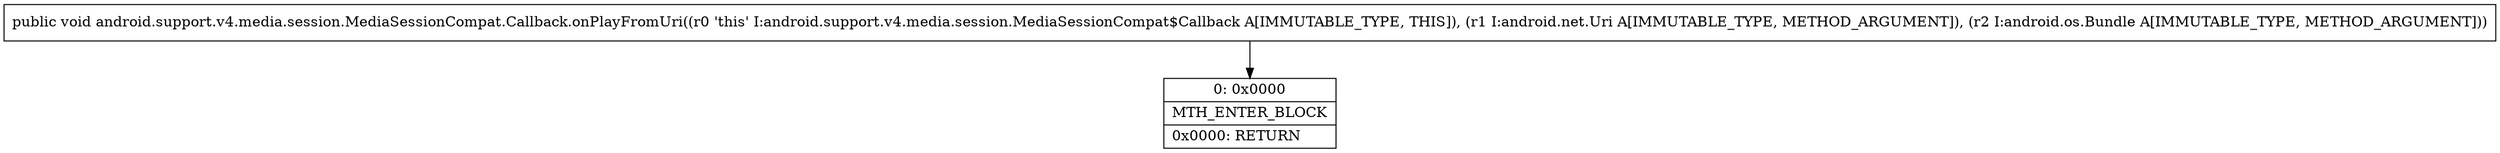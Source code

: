 digraph "CFG forandroid.support.v4.media.session.MediaSessionCompat.Callback.onPlayFromUri(Landroid\/net\/Uri;Landroid\/os\/Bundle;)V" {
Node_0 [shape=record,label="{0\:\ 0x0000|MTH_ENTER_BLOCK\l|0x0000: RETURN   \l}"];
MethodNode[shape=record,label="{public void android.support.v4.media.session.MediaSessionCompat.Callback.onPlayFromUri((r0 'this' I:android.support.v4.media.session.MediaSessionCompat$Callback A[IMMUTABLE_TYPE, THIS]), (r1 I:android.net.Uri A[IMMUTABLE_TYPE, METHOD_ARGUMENT]), (r2 I:android.os.Bundle A[IMMUTABLE_TYPE, METHOD_ARGUMENT])) }"];
MethodNode -> Node_0;
}

